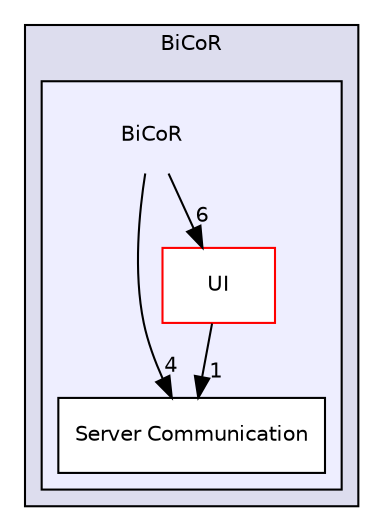 digraph "/Users/markushinkelmann/Projekte/BA/SI Project/iOS version/BiCoR/BiCoR" {
  compound=true
  node [ fontsize="10", fontname="Helvetica"];
  edge [ labelfontsize="10", labelfontname="Helvetica"];
  subgraph clusterdir_a6f1ff5692d6441bf059817bfa6c24a6 {
    graph [ bgcolor="#ddddee", pencolor="black", label="BiCoR" fontname="Helvetica", fontsize="10", URL="dir_a6f1ff5692d6441bf059817bfa6c24a6.html"]
  subgraph clusterdir_b3a480b2c690a265a2e1994c45ab9cfb {
    graph [ bgcolor="#eeeeff", pencolor="black", label="" URL="dir_b3a480b2c690a265a2e1994c45ab9cfb.html"];
    dir_b3a480b2c690a265a2e1994c45ab9cfb [shape=plaintext label="BiCoR"];
    dir_6a80c02810fb061fd2d97ee0992e0e81 [shape=box label="Server Communication" color="black" fillcolor="white" style="filled" URL="dir_6a80c02810fb061fd2d97ee0992e0e81.html"];
    dir_37ea6f27a7bfe906d10ccc0e9a45c550 [shape=box label="UI" color="red" fillcolor="white" style="filled" URL="dir_37ea6f27a7bfe906d10ccc0e9a45c550.html"];
  }
  }
  dir_b3a480b2c690a265a2e1994c45ab9cfb->dir_6a80c02810fb061fd2d97ee0992e0e81 [headlabel="4", labeldistance=1.5 headhref="dir_000002_000003.html"];
  dir_b3a480b2c690a265a2e1994c45ab9cfb->dir_37ea6f27a7bfe906d10ccc0e9a45c550 [headlabel="6", labeldistance=1.5 headhref="dir_000002_000004.html"];
  dir_37ea6f27a7bfe906d10ccc0e9a45c550->dir_6a80c02810fb061fd2d97ee0992e0e81 [headlabel="1", labeldistance=1.5 headhref="dir_000004_000003.html"];
}
